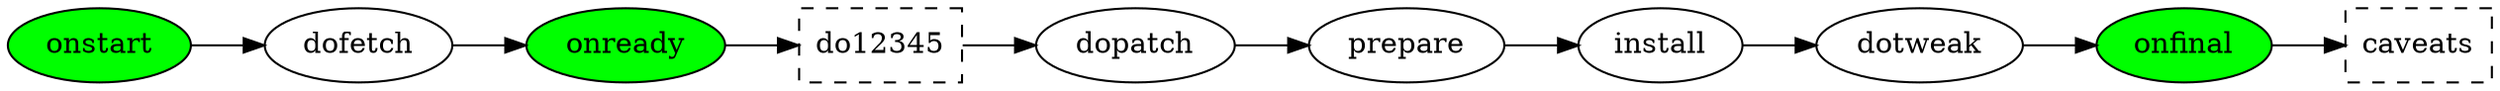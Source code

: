 digraph {
    rankdir="LR"

    onstart -> dofetch -> onready -> do12345 -> dopatch -> prepare -> install -> dotweak -> onfinal -> caveats

    onstart [fillcolor="green";style=filled]
    onready [fillcolor="green";style=filled]
    onfinal [fillcolor="green";style=filled]

    do12345 [shape="box"; style="dashed"];
    caveats [shape="box"; style="dashed"];
}
